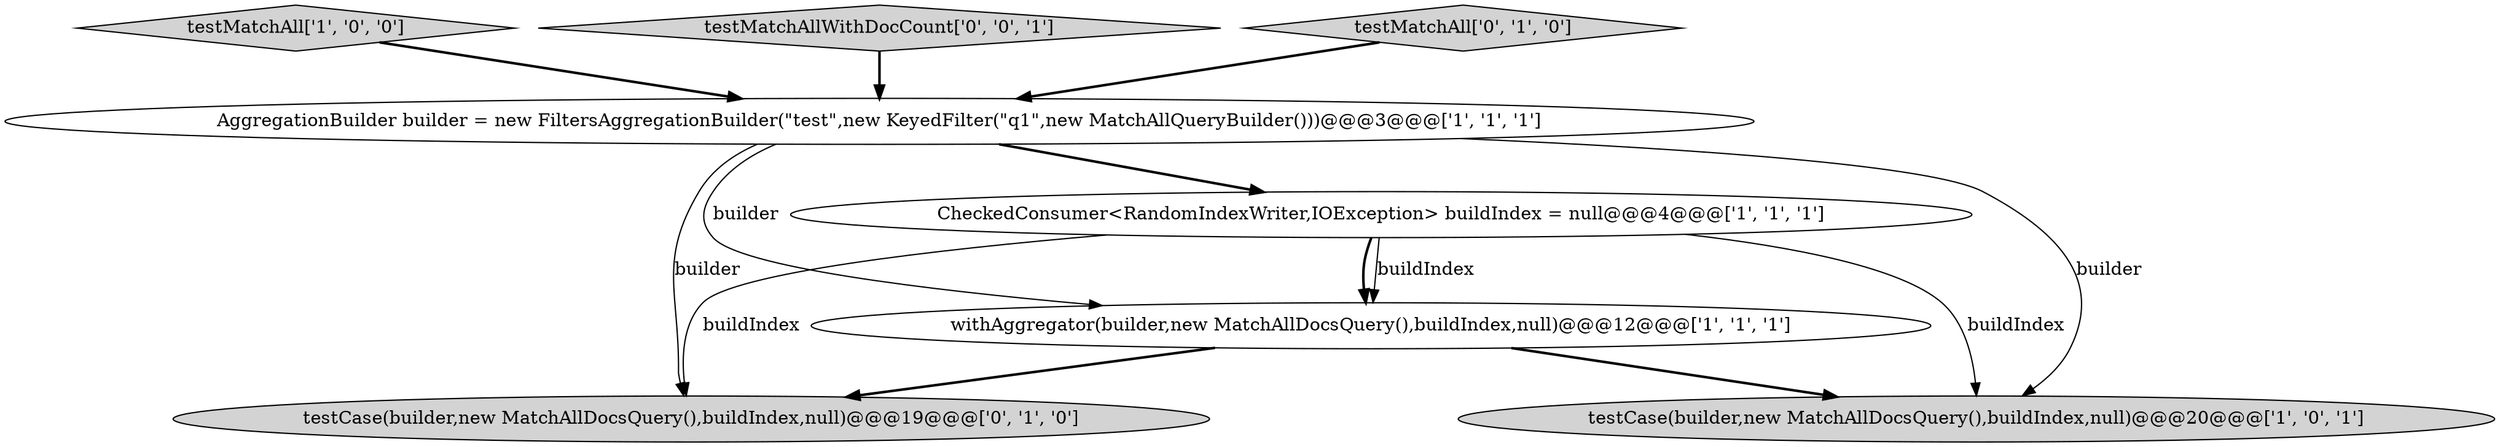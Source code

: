 digraph {
0 [style = filled, label = "AggregationBuilder builder = new FiltersAggregationBuilder(\"test\",new KeyedFilter(\"q1\",new MatchAllQueryBuilder()))@@@3@@@['1', '1', '1']", fillcolor = white, shape = ellipse image = "AAA0AAABBB1BBB"];
6 [style = filled, label = "testCase(builder,new MatchAllDocsQuery(),buildIndex,null)@@@19@@@['0', '1', '0']", fillcolor = lightgray, shape = ellipse image = "AAA0AAABBB2BBB"];
1 [style = filled, label = "CheckedConsumer<RandomIndexWriter,IOException> buildIndex = null@@@4@@@['1', '1', '1']", fillcolor = white, shape = ellipse image = "AAA0AAABBB1BBB"];
4 [style = filled, label = "testMatchAll['1', '0', '0']", fillcolor = lightgray, shape = diamond image = "AAA0AAABBB1BBB"];
7 [style = filled, label = "testMatchAllWithDocCount['0', '0', '1']", fillcolor = lightgray, shape = diamond image = "AAA0AAABBB3BBB"];
2 [style = filled, label = "testCase(builder,new MatchAllDocsQuery(),buildIndex,null)@@@20@@@['1', '0', '1']", fillcolor = lightgray, shape = ellipse image = "AAA0AAABBB1BBB"];
3 [style = filled, label = "withAggregator(builder,new MatchAllDocsQuery(),buildIndex,null)@@@12@@@['1', '1', '1']", fillcolor = white, shape = ellipse image = "AAA0AAABBB1BBB"];
5 [style = filled, label = "testMatchAll['0', '1', '0']", fillcolor = lightgray, shape = diamond image = "AAA0AAABBB2BBB"];
0->1 [style = bold, label=""];
0->2 [style = solid, label="builder"];
5->0 [style = bold, label=""];
1->3 [style = bold, label=""];
0->3 [style = solid, label="builder"];
1->3 [style = solid, label="buildIndex"];
7->0 [style = bold, label=""];
0->6 [style = solid, label="builder"];
1->2 [style = solid, label="buildIndex"];
3->2 [style = bold, label=""];
4->0 [style = bold, label=""];
3->6 [style = bold, label=""];
1->6 [style = solid, label="buildIndex"];
}
